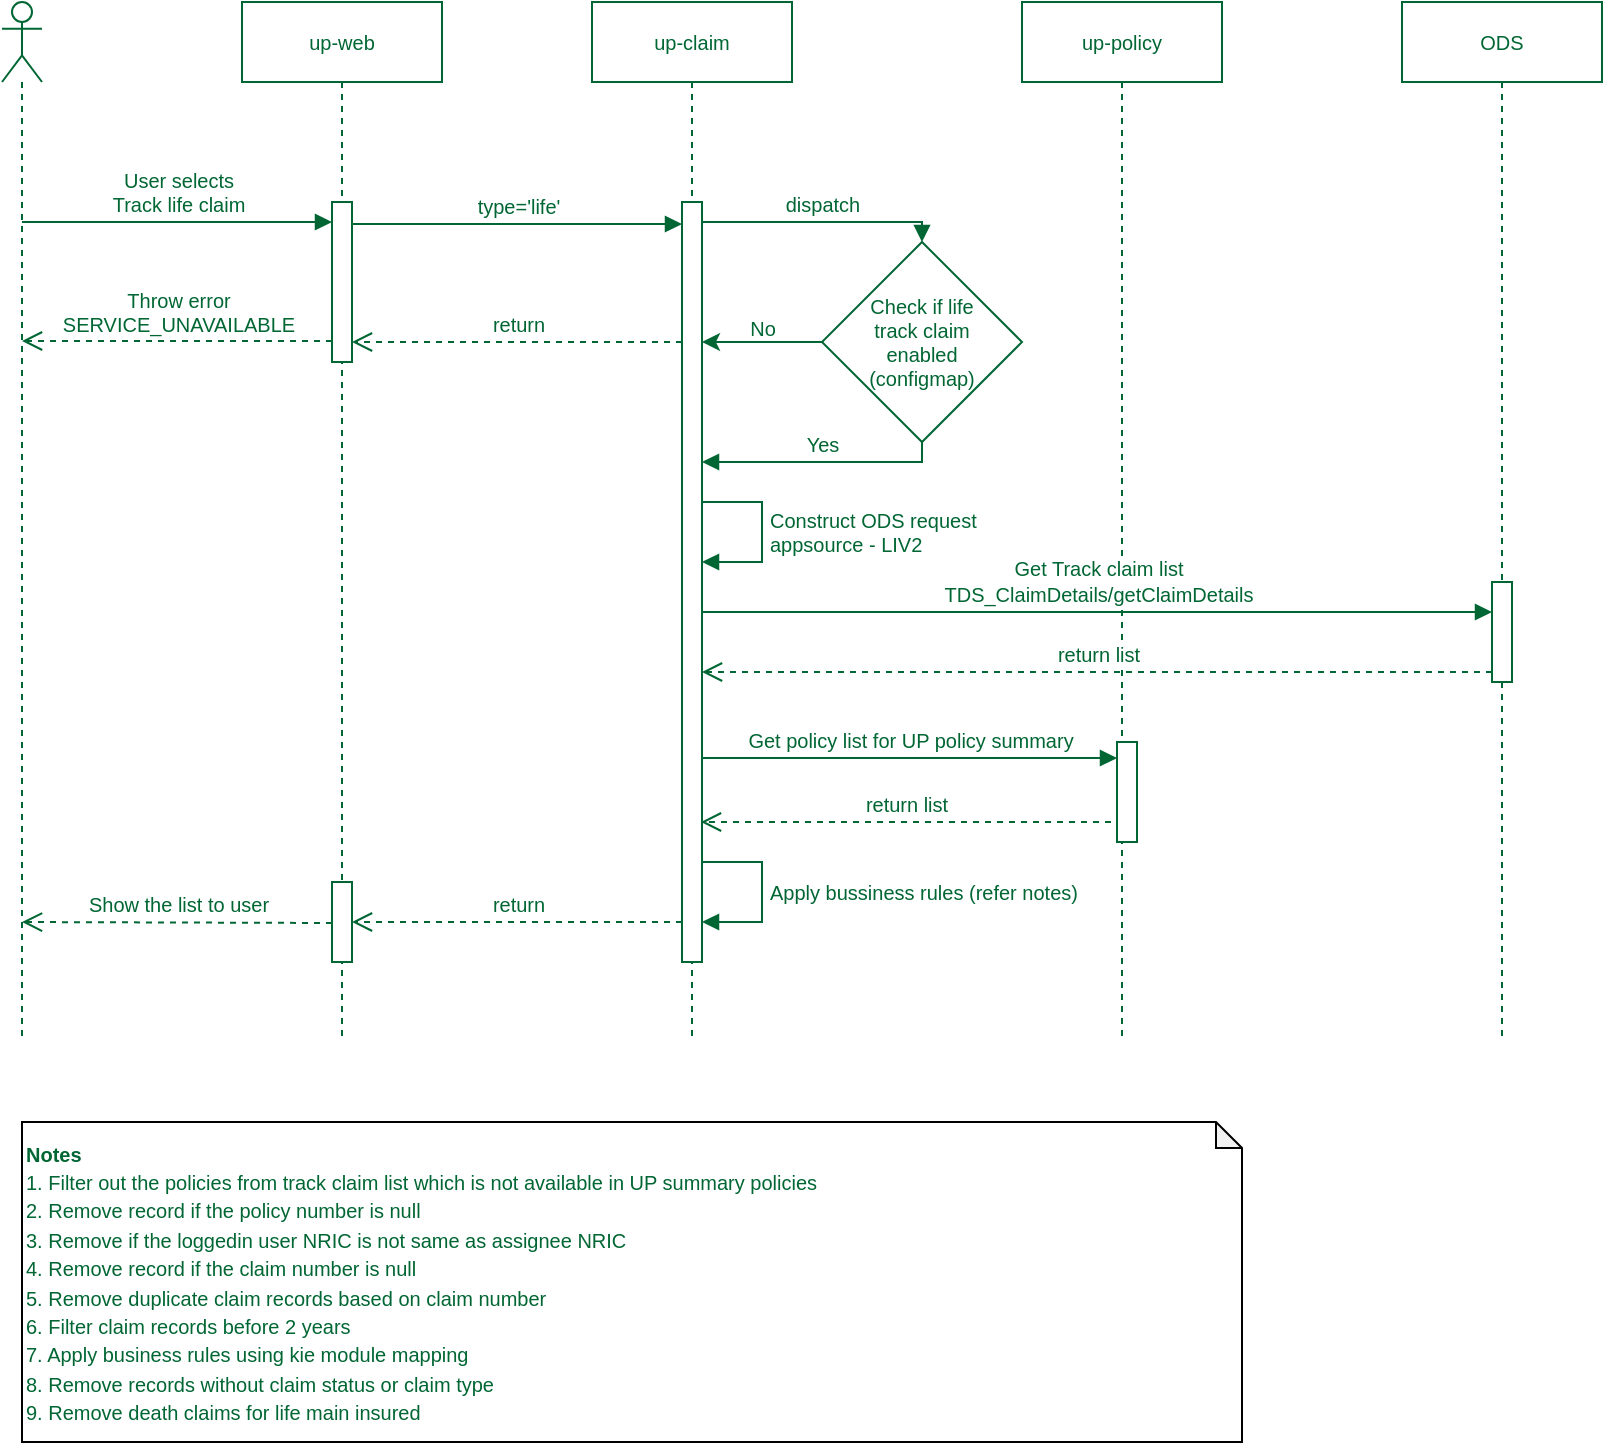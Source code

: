 <mxfile version="23.0.1" type="github" pages="3">
  <diagram name="Life" id="_X6rwnfkPYz05utxLvBB">
    <mxGraphModel dx="1221" dy="620" grid="1" gridSize="10" guides="1" tooltips="1" connect="1" arrows="1" fold="1" page="1" pageScale="1" pageWidth="850" pageHeight="1100" math="0" shadow="0">
      <root>
        <mxCell id="0" />
        <mxCell id="1" parent="0" />
        <mxCell id="Q7teAE-D9YISWqyMQSjv-1" value="" style="shape=umlLifeline;perimeter=lifelinePerimeter;whiteSpace=wrap;html=1;container=1;dropTarget=0;collapsible=0;recursiveResize=0;outlineConnect=0;portConstraint=eastwest;newEdgeStyle={&quot;curved&quot;:0,&quot;rounded&quot;:0};participant=umlActor;strokeColor=#006633;fontColor=#006633;fontSize=10;" parent="1" vertex="1">
          <mxGeometry x="30" y="80" width="20" height="520" as="geometry" />
        </mxCell>
        <mxCell id="Q7teAE-D9YISWqyMQSjv-2" value="up-web" style="shape=umlLifeline;perimeter=lifelinePerimeter;whiteSpace=wrap;html=1;container=1;dropTarget=0;collapsible=0;recursiveResize=0;outlineConnect=0;portConstraint=eastwest;newEdgeStyle={&quot;curved&quot;:0,&quot;rounded&quot;:0};strokeColor=#006633;fontColor=#006633;fontSize=10;" parent="1" vertex="1">
          <mxGeometry x="150" y="80" width="100" height="520" as="geometry" />
        </mxCell>
        <mxCell id="Q7teAE-D9YISWqyMQSjv-3" value="" style="html=1;points=[[0,0,0,0,5],[0,1,0,0,-5],[1,0,0,0,5],[1,1,0,0,-5]];perimeter=orthogonalPerimeter;outlineConnect=0;targetShapes=umlLifeline;portConstraint=eastwest;newEdgeStyle={&quot;curved&quot;:0,&quot;rounded&quot;:0};strokeColor=#006633;fontColor=#006633;fontSize=10;" parent="Q7teAE-D9YISWqyMQSjv-2" vertex="1">
          <mxGeometry x="45" y="100" width="10" height="80" as="geometry" />
        </mxCell>
        <mxCell id="Q7teAE-D9YISWqyMQSjv-26" value="" style="html=1;points=[[0,0,0,0,5],[0,1,0,0,-5],[1,0,0,0,5],[1,1,0,0,-5]];perimeter=orthogonalPerimeter;outlineConnect=0;targetShapes=umlLifeline;portConstraint=eastwest;newEdgeStyle={&quot;curved&quot;:0,&quot;rounded&quot;:0};strokeColor=#006633;fontColor=#006633;fontSize=10;" parent="Q7teAE-D9YISWqyMQSjv-2" vertex="1">
          <mxGeometry x="45" y="440" width="10" height="40" as="geometry" />
        </mxCell>
        <mxCell id="Q7teAE-D9YISWqyMQSjv-4" value="up-claim" style="shape=umlLifeline;perimeter=lifelinePerimeter;whiteSpace=wrap;html=1;container=1;dropTarget=0;collapsible=0;recursiveResize=0;outlineConnect=0;portConstraint=eastwest;newEdgeStyle={&quot;curved&quot;:0,&quot;rounded&quot;:0};strokeColor=#006633;fontColor=#006633;fontSize=10;" parent="1" vertex="1">
          <mxGeometry x="325" y="80" width="100" height="520" as="geometry" />
        </mxCell>
        <mxCell id="Q7teAE-D9YISWqyMQSjv-5" value="" style="html=1;points=[[0,0,0,0,5],[0,1,0,0,-5],[1,0,0,0,5],[1,1,0,0,-5]];perimeter=orthogonalPerimeter;outlineConnect=0;targetShapes=umlLifeline;portConstraint=eastwest;newEdgeStyle={&quot;curved&quot;:0,&quot;rounded&quot;:0};strokeColor=#006633;fontColor=#006633;fontSize=10;" parent="Q7teAE-D9YISWqyMQSjv-4" vertex="1">
          <mxGeometry x="45" y="100" width="10" height="380" as="geometry" />
        </mxCell>
        <mxCell id="Q7teAE-D9YISWqyMQSjv-6" value="up-policy" style="shape=umlLifeline;perimeter=lifelinePerimeter;whiteSpace=wrap;html=1;container=1;dropTarget=0;collapsible=0;recursiveResize=0;outlineConnect=0;portConstraint=eastwest;newEdgeStyle={&quot;curved&quot;:0,&quot;rounded&quot;:0};strokeColor=#006633;fontColor=#006633;fontSize=10;" parent="1" vertex="1">
          <mxGeometry x="540" y="80" width="100" height="520" as="geometry" />
        </mxCell>
        <mxCell id="Q7teAE-D9YISWqyMQSjv-7" value="" style="html=1;points=[[0,0,0,0,5],[0,1,0,0,-5],[1,0,0,0,5],[1,1,0,0,-5]];perimeter=orthogonalPerimeter;outlineConnect=0;targetShapes=umlLifeline;portConstraint=eastwest;newEdgeStyle={&quot;curved&quot;:0,&quot;rounded&quot;:0};fontColor=#006633;strokeColor=#006633;" parent="Q7teAE-D9YISWqyMQSjv-6" vertex="1">
          <mxGeometry x="47.5" y="370" width="10" height="50" as="geometry" />
        </mxCell>
        <mxCell id="Q7teAE-D9YISWqyMQSjv-8" value="ODS" style="shape=umlLifeline;perimeter=lifelinePerimeter;whiteSpace=wrap;html=1;container=1;dropTarget=0;collapsible=0;recursiveResize=0;outlineConnect=0;portConstraint=eastwest;newEdgeStyle={&quot;curved&quot;:0,&quot;rounded&quot;:0};strokeColor=#006633;fontColor=#006633;fontSize=10;" parent="1" vertex="1">
          <mxGeometry x="730" y="80" width="100" height="520" as="geometry" />
        </mxCell>
        <mxCell id="Q7teAE-D9YISWqyMQSjv-9" value="" style="html=1;points=[[0,0,0,0,5],[0,1,0,0,-5],[1,0,0,0,5],[1,1,0,0,-5]];perimeter=orthogonalPerimeter;outlineConnect=0;targetShapes=umlLifeline;portConstraint=eastwest;newEdgeStyle={&quot;curved&quot;:0,&quot;rounded&quot;:0};fontColor=#006633;strokeColor=#006633;" parent="Q7teAE-D9YISWqyMQSjv-8" vertex="1">
          <mxGeometry x="45" y="290" width="10" height="50" as="geometry" />
        </mxCell>
        <mxCell id="Q7teAE-D9YISWqyMQSjv-10" style="rounded=0;orthogonalLoop=1;jettySize=auto;html=1;exitX=0;exitY=0.5;exitDx=0;exitDy=0;exitPerimeter=0;strokeColor=#006633;fontColor=#006633;fontSize=10;" parent="1" source="Q7teAE-D9YISWqyMQSjv-11" target="Q7teAE-D9YISWqyMQSjv-5" edge="1">
          <mxGeometry relative="1" as="geometry" />
        </mxCell>
        <mxCell id="Q7teAE-D9YISWqyMQSjv-11" value="&lt;font style=&quot;font-size: 10px;&quot;&gt;Check if life&lt;br style=&quot;font-size: 10px;&quot;&gt;track claim&lt;br style=&quot;font-size: 10px;&quot;&gt;enabled &lt;br style=&quot;font-size: 10px;&quot;&gt;(configmap)&lt;/font&gt;" style="strokeWidth=1;html=1;shape=mxgraph.flowchart.decision;whiteSpace=wrap;strokeColor=#006633;fontColor=#006633;fontSize=10;" parent="1" vertex="1">
          <mxGeometry x="440" y="200" width="100" height="100" as="geometry" />
        </mxCell>
        <mxCell id="Q7teAE-D9YISWqyMQSjv-12" value="User selects&lt;br style=&quot;font-size: 10px;&quot;&gt;Track life claim" style="html=1;verticalAlign=bottom;endArrow=block;curved=0;rounded=0;strokeColor=#006633;fontColor=#006633;fontSize=10;" parent="1" target="Q7teAE-D9YISWqyMQSjv-3" edge="1">
          <mxGeometry width="80" relative="1" as="geometry">
            <mxPoint x="40" y="190" as="sourcePoint" />
            <mxPoint x="190" y="190" as="targetPoint" />
          </mxGeometry>
        </mxCell>
        <mxCell id="Q7teAE-D9YISWqyMQSjv-13" value="type=&#39;life&#39;" style="html=1;verticalAlign=bottom;endArrow=block;curved=0;rounded=0;entryX=0;entryY=0;entryDx=0;entryDy=5;entryPerimeter=0;strokeColor=#006633;fontColor=#006633;fontSize=10;" parent="1" edge="1">
          <mxGeometry width="80" relative="1" as="geometry">
            <mxPoint x="205" y="191" as="sourcePoint" />
            <mxPoint x="370" y="191" as="targetPoint" />
          </mxGeometry>
        </mxCell>
        <mxCell id="Q7teAE-D9YISWqyMQSjv-14" value="dispatch" style="html=1;verticalAlign=bottom;endArrow=block;rounded=0;entryX=0.5;entryY=0;entryDx=0;entryDy=0;entryPerimeter=0;edgeStyle=orthogonalEdgeStyle;strokeColor=#006633;fontColor=#006633;fontSize=10;" parent="1" source="Q7teAE-D9YISWqyMQSjv-5" target="Q7teAE-D9YISWqyMQSjv-11" edge="1">
          <mxGeometry width="80" relative="1" as="geometry">
            <mxPoint x="380" y="240" as="sourcePoint" />
            <mxPoint x="460" y="240" as="targetPoint" />
            <Array as="points">
              <mxPoint x="490" y="190" />
            </Array>
          </mxGeometry>
        </mxCell>
        <mxCell id="Q7teAE-D9YISWqyMQSjv-15" value="&lt;font style=&quot;font-size: 10px;&quot;&gt;No&lt;/font&gt;" style="text;html=1;align=center;verticalAlign=middle;resizable=0;points=[];autosize=1;strokeColor=none;fillColor=none;fontColor=#006633;fontSize=10;" parent="1" vertex="1">
          <mxGeometry x="390" y="228" width="40" height="30" as="geometry" />
        </mxCell>
        <mxCell id="Q7teAE-D9YISWqyMQSjv-16" value="return" style="html=1;verticalAlign=bottom;endArrow=open;dashed=1;endSize=8;curved=0;rounded=0;strokeColor=#006633;fontColor=#006633;fontSize=10;" parent="1" edge="1">
          <mxGeometry relative="1" as="geometry">
            <mxPoint x="370" y="250" as="sourcePoint" />
            <mxPoint x="205" y="250" as="targetPoint" />
          </mxGeometry>
        </mxCell>
        <mxCell id="Q7teAE-D9YISWqyMQSjv-17" value="&lt;font style=&quot;font-size: 10px;&quot;&gt;Throw error&lt;br style=&quot;font-size: 10px;&quot;&gt;SERVICE_UNAVAILABLE&lt;/font&gt;" style="html=1;verticalAlign=bottom;endArrow=open;dashed=1;endSize=8;curved=0;rounded=0;strokeColor=#006633;fontColor=#006633;fontSize=10;" parent="1" source="Q7teAE-D9YISWqyMQSjv-3" edge="1">
          <mxGeometry relative="1" as="geometry">
            <mxPoint x="170" y="250" as="sourcePoint" />
            <mxPoint x="40" y="249.5" as="targetPoint" />
          </mxGeometry>
        </mxCell>
        <mxCell id="Q7teAE-D9YISWqyMQSjv-18" value="Yes" style="html=1;verticalAlign=bottom;endArrow=block;rounded=0;exitX=0.5;exitY=1;exitDx=0;exitDy=0;exitPerimeter=0;edgeStyle=orthogonalEdgeStyle;strokeColor=#006633;fontColor=#006633;fontSize=10;" parent="1" source="Q7teAE-D9YISWqyMQSjv-11" target="Q7teAE-D9YISWqyMQSjv-5" edge="1">
          <mxGeometry width="80" relative="1" as="geometry">
            <mxPoint x="380" y="340" as="sourcePoint" />
            <mxPoint x="410" y="330" as="targetPoint" />
            <Array as="points">
              <mxPoint x="490" y="310" />
            </Array>
          </mxGeometry>
        </mxCell>
        <mxCell id="Q7teAE-D9YISWqyMQSjv-19" value="&lt;font style=&quot;font-size: 10px;&quot;&gt;Construct ODS request&lt;br style=&quot;font-size: 10px;&quot;&gt;appsource - LIV2&lt;/font&gt;" style="html=1;align=left;spacingLeft=2;endArrow=block;rounded=0;edgeStyle=orthogonalEdgeStyle;curved=0;rounded=0;strokeColor=#006633;fontColor=#006633;fontSize=10;" parent="1" edge="1">
          <mxGeometry relative="1" as="geometry">
            <mxPoint x="380" y="330" as="sourcePoint" />
            <Array as="points">
              <mxPoint x="410" y="330" />
              <mxPoint x="410" y="360" />
            </Array>
            <mxPoint x="380" y="360" as="targetPoint" />
            <mxPoint as="offset" />
          </mxGeometry>
        </mxCell>
        <mxCell id="Q7teAE-D9YISWqyMQSjv-20" value="&lt;font style=&quot;font-size: 10px;&quot;&gt;Get Track claim list&lt;br&gt;TDS_ClaimDetails/getClaimDetails&lt;/font&gt;" style="html=1;verticalAlign=bottom;endArrow=block;curved=0;rounded=0;fontColor=#006633;strokeColor=#006633;" parent="1" target="Q7teAE-D9YISWqyMQSjv-9" edge="1">
          <mxGeometry width="80" relative="1" as="geometry">
            <mxPoint x="380" y="385" as="sourcePoint" />
            <mxPoint x="660" y="385" as="targetPoint" />
          </mxGeometry>
        </mxCell>
        <mxCell id="Q7teAE-D9YISWqyMQSjv-21" value="return list" style="html=1;verticalAlign=bottom;endArrow=open;dashed=1;endSize=8;curved=0;rounded=0;strokeColor=#006633;fontColor=#006633;fontSize=10;" parent="1" edge="1">
          <mxGeometry relative="1" as="geometry">
            <mxPoint x="775" y="415" as="sourcePoint" />
            <mxPoint x="380" y="415" as="targetPoint" />
          </mxGeometry>
        </mxCell>
        <mxCell id="Q7teAE-D9YISWqyMQSjv-22" value="&lt;span style=&quot;font-size: 10px;&quot;&gt;Get policy list for UP policy summary&lt;/span&gt;" style="html=1;verticalAlign=bottom;endArrow=block;curved=0;rounded=0;fontColor=#006633;strokeColor=#006633;" parent="1" edge="1">
          <mxGeometry width="80" relative="1" as="geometry">
            <mxPoint x="380" y="458" as="sourcePoint" />
            <mxPoint x="587.5" y="458" as="targetPoint" />
          </mxGeometry>
        </mxCell>
        <mxCell id="Q7teAE-D9YISWqyMQSjv-23" value="return list" style="html=1;verticalAlign=bottom;endArrow=open;dashed=1;endSize=8;curved=0;rounded=0;strokeColor=#006633;fontColor=#006633;fontSize=10;" parent="1" edge="1">
          <mxGeometry relative="1" as="geometry">
            <mxPoint x="584.5" y="490" as="sourcePoint" />
            <mxPoint x="379.5" y="490" as="targetPoint" />
            <Array as="points">
              <mxPoint x="469.5" y="490" />
            </Array>
          </mxGeometry>
        </mxCell>
        <mxCell id="Q7teAE-D9YISWqyMQSjv-24" value="Apply bussiness rules (refer notes)" style="html=1;align=left;spacingLeft=2;endArrow=block;rounded=0;edgeStyle=orthogonalEdgeStyle;curved=0;rounded=0;strokeColor=#006633;fontColor=#006633;fontSize=10;" parent="1" edge="1">
          <mxGeometry relative="1" as="geometry">
            <mxPoint x="380" y="510" as="sourcePoint" />
            <Array as="points">
              <mxPoint x="410" y="510" />
              <mxPoint x="410" y="540" />
            </Array>
            <mxPoint x="380" y="540" as="targetPoint" />
            <mxPoint as="offset" />
          </mxGeometry>
        </mxCell>
        <mxCell id="Q7teAE-D9YISWqyMQSjv-27" value="return" style="html=1;verticalAlign=bottom;endArrow=open;dashed=1;endSize=8;curved=0;rounded=0;strokeColor=#006633;fontColor=#006633;fontSize=10;" parent="1" edge="1">
          <mxGeometry relative="1" as="geometry">
            <mxPoint x="370" y="540" as="sourcePoint" />
            <mxPoint x="205" y="540" as="targetPoint" />
          </mxGeometry>
        </mxCell>
        <mxCell id="Q7teAE-D9YISWqyMQSjv-28" value="Show the list to user" style="html=1;verticalAlign=bottom;endArrow=open;dashed=1;endSize=8;curved=0;rounded=0;strokeColor=#006633;fontColor=#006633;fontSize=10;" parent="1" edge="1">
          <mxGeometry relative="1" as="geometry">
            <mxPoint x="195" y="540.5" as="sourcePoint" />
            <mxPoint x="40" y="540" as="targetPoint" />
          </mxGeometry>
        </mxCell>
        <mxCell id="iJoRTbEaWis2Fc0Zu0fh-1" value="&lt;font color=&quot;#006633&quot; style=&quot;font-size: 10px;&quot;&gt;&lt;b&gt;Notes&lt;/b&gt;&lt;br&gt;&lt;font style=&quot;font-size: 10px;&quot;&gt;1. Filter out the policies from track claim list whi&lt;span style=&quot;background-color: rgb(255, 255, 255);&quot;&gt;ch is not available in UP summary policies&lt;/span&gt;&lt;br style=&quot;border-color: var(--border-color); background-color: rgb(255, 255, 255);&quot;&gt;&lt;span style=&quot;background-color: rgb(255, 255, 255);&quot;&gt;2. Remove record if the policy number is null&lt;/span&gt;&lt;/font&gt;&lt;br&gt;3. Remove if the loggedin user NRIC is not same as assignee NRIC&lt;br&gt;4.&amp;nbsp;Remove record if the claim number is null&lt;font style=&quot;border-color: var(--border-color); font-size: 10px;&quot;&gt;&lt;br style=&quot;border-color: var(--border-color);&quot;&gt;&lt;/font&gt;&lt;span style=&quot;border-color: var(--border-color);&quot;&gt;5.&amp;nbsp;&lt;/span&gt;Remove duplicate claim records based on claim number&lt;br&gt;6. Filter claim records before 2 years&lt;br&gt;7. Apply business rules using kie module mapping&lt;br&gt;8. Remove records without claim status or claim type&lt;br&gt;9. Remove death claims for life main insured&lt;/font&gt;" style="shape=note;whiteSpace=wrap;html=1;backgroundOutline=1;darkOpacity=0.05;size=13;align=left;" parent="1" vertex="1">
          <mxGeometry x="40" y="640" width="610" height="160" as="geometry" />
        </mxCell>
      </root>
    </mxGraphModel>
  </diagram>
  <diagram id="8N_uJoM2MmvQyvk-WbDq" name="General">
    <mxGraphModel dx="1221" dy="620" grid="1" gridSize="10" guides="1" tooltips="1" connect="1" arrows="1" fold="1" page="1" pageScale="1" pageWidth="850" pageHeight="1100" math="0" shadow="0">
      <root>
        <mxCell id="0" />
        <mxCell id="1" parent="0" />
        <mxCell id="CtyH0Z7-zBbwMvsSsv2w-1" value="" style="shape=umlLifeline;perimeter=lifelinePerimeter;whiteSpace=wrap;html=1;container=1;dropTarget=0;collapsible=0;recursiveResize=0;outlineConnect=0;portConstraint=eastwest;newEdgeStyle={&quot;curved&quot;:0,&quot;rounded&quot;:0};participant=umlActor;strokeColor=#006633;fontColor=#006633;fontSize=10;" parent="1" vertex="1">
          <mxGeometry x="30" y="80" width="20" height="520" as="geometry" />
        </mxCell>
        <mxCell id="CtyH0Z7-zBbwMvsSsv2w-2" value="up-web" style="shape=umlLifeline;perimeter=lifelinePerimeter;whiteSpace=wrap;html=1;container=1;dropTarget=0;collapsible=0;recursiveResize=0;outlineConnect=0;portConstraint=eastwest;newEdgeStyle={&quot;curved&quot;:0,&quot;rounded&quot;:0};strokeColor=#006633;fontColor=#006633;fontSize=10;" parent="1" vertex="1">
          <mxGeometry x="150" y="80" width="100" height="520" as="geometry" />
        </mxCell>
        <mxCell id="CtyH0Z7-zBbwMvsSsv2w-3" value="" style="html=1;points=[[0,0,0,0,5],[0,1,0,0,-5],[1,0,0,0,5],[1,1,0,0,-5]];perimeter=orthogonalPerimeter;outlineConnect=0;targetShapes=umlLifeline;portConstraint=eastwest;newEdgeStyle={&quot;curved&quot;:0,&quot;rounded&quot;:0};strokeColor=#006633;fontColor=#006633;fontSize=10;" parent="CtyH0Z7-zBbwMvsSsv2w-2" vertex="1">
          <mxGeometry x="45" y="100" width="10" height="80" as="geometry" />
        </mxCell>
        <mxCell id="CtyH0Z7-zBbwMvsSsv2w-4" value="" style="html=1;points=[[0,0,0,0,5],[0,1,0,0,-5],[1,0,0,0,5],[1,1,0,0,-5]];perimeter=orthogonalPerimeter;outlineConnect=0;targetShapes=umlLifeline;portConstraint=eastwest;newEdgeStyle={&quot;curved&quot;:0,&quot;rounded&quot;:0};strokeColor=#006633;fontColor=#006633;fontSize=10;" parent="CtyH0Z7-zBbwMvsSsv2w-2" vertex="1">
          <mxGeometry x="45" y="440" width="10" height="40" as="geometry" />
        </mxCell>
        <mxCell id="CtyH0Z7-zBbwMvsSsv2w-5" value="up-claim" style="shape=umlLifeline;perimeter=lifelinePerimeter;whiteSpace=wrap;html=1;container=1;dropTarget=0;collapsible=0;recursiveResize=0;outlineConnect=0;portConstraint=eastwest;newEdgeStyle={&quot;curved&quot;:0,&quot;rounded&quot;:0};strokeColor=#006633;fontColor=#006633;fontSize=10;" parent="1" vertex="1">
          <mxGeometry x="325" y="80" width="100" height="520" as="geometry" />
        </mxCell>
        <mxCell id="CtyH0Z7-zBbwMvsSsv2w-6" value="" style="html=1;points=[[0,0,0,0,5],[0,1,0,0,-5],[1,0,0,0,5],[1,1,0,0,-5]];perimeter=orthogonalPerimeter;outlineConnect=0;targetShapes=umlLifeline;portConstraint=eastwest;newEdgeStyle={&quot;curved&quot;:0,&quot;rounded&quot;:0};strokeColor=#006633;fontColor=#006633;fontSize=10;" parent="CtyH0Z7-zBbwMvsSsv2w-5" vertex="1">
          <mxGeometry x="45" y="100" width="10" height="380" as="geometry" />
        </mxCell>
        <mxCell id="CtyH0Z7-zBbwMvsSsv2w-7" value="up-policy" style="shape=umlLifeline;perimeter=lifelinePerimeter;whiteSpace=wrap;html=1;container=1;dropTarget=0;collapsible=0;recursiveResize=0;outlineConnect=0;portConstraint=eastwest;newEdgeStyle={&quot;curved&quot;:0,&quot;rounded&quot;:0};strokeColor=#006633;fontColor=#006633;fontSize=10;" parent="1" vertex="1">
          <mxGeometry x="540" y="80" width="100" height="520" as="geometry" />
        </mxCell>
        <mxCell id="CtyH0Z7-zBbwMvsSsv2w-8" value="" style="html=1;points=[[0,0,0,0,5],[0,1,0,0,-5],[1,0,0,0,5],[1,1,0,0,-5]];perimeter=orthogonalPerimeter;outlineConnect=0;targetShapes=umlLifeline;portConstraint=eastwest;newEdgeStyle={&quot;curved&quot;:0,&quot;rounded&quot;:0};fontColor=#006633;strokeColor=#006633;" parent="CtyH0Z7-zBbwMvsSsv2w-7" vertex="1">
          <mxGeometry x="47.5" y="370" width="10" height="50" as="geometry" />
        </mxCell>
        <mxCell id="CtyH0Z7-zBbwMvsSsv2w-9" value="ODS" style="shape=umlLifeline;perimeter=lifelinePerimeter;whiteSpace=wrap;html=1;container=1;dropTarget=0;collapsible=0;recursiveResize=0;outlineConnect=0;portConstraint=eastwest;newEdgeStyle={&quot;curved&quot;:0,&quot;rounded&quot;:0};strokeColor=#006633;fontColor=#006633;fontSize=10;" parent="1" vertex="1">
          <mxGeometry x="730" y="80" width="100" height="520" as="geometry" />
        </mxCell>
        <mxCell id="CtyH0Z7-zBbwMvsSsv2w-10" value="" style="html=1;points=[[0,0,0,0,5],[0,1,0,0,-5],[1,0,0,0,5],[1,1,0,0,-5]];perimeter=orthogonalPerimeter;outlineConnect=0;targetShapes=umlLifeline;portConstraint=eastwest;newEdgeStyle={&quot;curved&quot;:0,&quot;rounded&quot;:0};fontColor=#006633;strokeColor=#006633;" parent="CtyH0Z7-zBbwMvsSsv2w-9" vertex="1">
          <mxGeometry x="45" y="290" width="10" height="50" as="geometry" />
        </mxCell>
        <mxCell id="CtyH0Z7-zBbwMvsSsv2w-11" style="rounded=0;orthogonalLoop=1;jettySize=auto;html=1;exitX=0;exitY=0.5;exitDx=0;exitDy=0;exitPerimeter=0;strokeColor=#006633;fontColor=#006633;fontSize=10;" parent="1" source="CtyH0Z7-zBbwMvsSsv2w-12" target="CtyH0Z7-zBbwMvsSsv2w-6" edge="1">
          <mxGeometry relative="1" as="geometry" />
        </mxCell>
        <mxCell id="CtyH0Z7-zBbwMvsSsv2w-12" value="&lt;font style=&quot;font-size: 10px;&quot;&gt;Check if life&lt;br style=&quot;font-size: 10px;&quot;&gt;track claim&lt;br style=&quot;font-size: 10px;&quot;&gt;enabled &lt;br style=&quot;font-size: 10px;&quot;&gt;(configmap)&lt;/font&gt;" style="strokeWidth=1;html=1;shape=mxgraph.flowchart.decision;whiteSpace=wrap;strokeColor=#006633;fontColor=#006633;fontSize=10;" parent="1" vertex="1">
          <mxGeometry x="440" y="200" width="100" height="100" as="geometry" />
        </mxCell>
        <mxCell id="CtyH0Z7-zBbwMvsSsv2w-13" value="User selects&lt;br style=&quot;font-size: 10px;&quot;&gt;Track life claim" style="html=1;verticalAlign=bottom;endArrow=block;curved=0;rounded=0;strokeColor=#006633;fontColor=#006633;fontSize=10;" parent="1" target="CtyH0Z7-zBbwMvsSsv2w-3" edge="1">
          <mxGeometry width="80" relative="1" as="geometry">
            <mxPoint x="40" y="190" as="sourcePoint" />
            <mxPoint x="190" y="190" as="targetPoint" />
          </mxGeometry>
        </mxCell>
        <mxCell id="CtyH0Z7-zBbwMvsSsv2w-14" value="type=&#39;general&#39;" style="html=1;verticalAlign=bottom;endArrow=block;curved=0;rounded=0;entryX=0;entryY=0;entryDx=0;entryDy=5;entryPerimeter=0;strokeColor=#006633;fontColor=#006633;fontSize=10;" parent="1" edge="1">
          <mxGeometry width="80" relative="1" as="geometry">
            <mxPoint x="205" y="191" as="sourcePoint" />
            <mxPoint x="370" y="191" as="targetPoint" />
          </mxGeometry>
        </mxCell>
        <mxCell id="CtyH0Z7-zBbwMvsSsv2w-15" value="dispatch" style="html=1;verticalAlign=bottom;endArrow=block;rounded=0;entryX=0.5;entryY=0;entryDx=0;entryDy=0;entryPerimeter=0;edgeStyle=orthogonalEdgeStyle;strokeColor=#006633;fontColor=#006633;fontSize=10;" parent="1" source="CtyH0Z7-zBbwMvsSsv2w-6" target="CtyH0Z7-zBbwMvsSsv2w-12" edge="1">
          <mxGeometry width="80" relative="1" as="geometry">
            <mxPoint x="380" y="240" as="sourcePoint" />
            <mxPoint x="460" y="240" as="targetPoint" />
            <Array as="points">
              <mxPoint x="490" y="190" />
            </Array>
          </mxGeometry>
        </mxCell>
        <mxCell id="CtyH0Z7-zBbwMvsSsv2w-16" value="&lt;font style=&quot;font-size: 10px;&quot;&gt;No&lt;/font&gt;" style="text;html=1;align=center;verticalAlign=middle;resizable=0;points=[];autosize=1;strokeColor=none;fillColor=none;fontColor=#006633;fontSize=10;" parent="1" vertex="1">
          <mxGeometry x="390" y="228" width="40" height="30" as="geometry" />
        </mxCell>
        <mxCell id="CtyH0Z7-zBbwMvsSsv2w-17" value="return" style="html=1;verticalAlign=bottom;endArrow=open;dashed=1;endSize=8;curved=0;rounded=0;strokeColor=#006633;fontColor=#006633;fontSize=10;" parent="1" edge="1">
          <mxGeometry relative="1" as="geometry">
            <mxPoint x="370" y="250" as="sourcePoint" />
            <mxPoint x="205" y="250" as="targetPoint" />
          </mxGeometry>
        </mxCell>
        <mxCell id="CtyH0Z7-zBbwMvsSsv2w-18" value="&lt;font style=&quot;font-size: 10px;&quot;&gt;Throw error&lt;br style=&quot;font-size: 10px;&quot;&gt;SERVICE_UNAVAILABLE&lt;/font&gt;" style="html=1;verticalAlign=bottom;endArrow=open;dashed=1;endSize=8;curved=0;rounded=0;strokeColor=#006633;fontColor=#006633;fontSize=10;" parent="1" source="CtyH0Z7-zBbwMvsSsv2w-3" edge="1">
          <mxGeometry relative="1" as="geometry">
            <mxPoint x="170" y="250" as="sourcePoint" />
            <mxPoint x="40" y="249.5" as="targetPoint" />
          </mxGeometry>
        </mxCell>
        <mxCell id="CtyH0Z7-zBbwMvsSsv2w-19" value="Yes" style="html=1;verticalAlign=bottom;endArrow=block;rounded=0;exitX=0.5;exitY=1;exitDx=0;exitDy=0;exitPerimeter=0;edgeStyle=orthogonalEdgeStyle;strokeColor=#006633;fontColor=#006633;fontSize=10;" parent="1" source="CtyH0Z7-zBbwMvsSsv2w-12" target="CtyH0Z7-zBbwMvsSsv2w-6" edge="1">
          <mxGeometry width="80" relative="1" as="geometry">
            <mxPoint x="380" y="340" as="sourcePoint" />
            <mxPoint x="410" y="330" as="targetPoint" />
            <Array as="points">
              <mxPoint x="490" y="310" />
            </Array>
          </mxGeometry>
        </mxCell>
        <mxCell id="CtyH0Z7-zBbwMvsSsv2w-20" value="&lt;font style=&quot;font-size: 10px;&quot;&gt;Construct ODS request&lt;br style=&quot;font-size: 10px;&quot;&gt;appsource - GIV3&lt;/font&gt;" style="html=1;align=left;spacingLeft=2;endArrow=block;rounded=0;edgeStyle=orthogonalEdgeStyle;curved=0;rounded=0;strokeColor=#006633;fontColor=#006633;fontSize=10;" parent="1" edge="1">
          <mxGeometry relative="1" as="geometry">
            <mxPoint x="380" y="330" as="sourcePoint" />
            <Array as="points">
              <mxPoint x="410" y="330" />
              <mxPoint x="410" y="360" />
            </Array>
            <mxPoint x="380" y="360" as="targetPoint" />
            <mxPoint as="offset" />
          </mxGeometry>
        </mxCell>
        <mxCell id="CtyH0Z7-zBbwMvsSsv2w-21" value="&lt;font style=&quot;font-size: 10px;&quot;&gt;Get Track claim list&lt;br&gt;TDS_ClaimDetails/getClaimDetails&lt;/font&gt;" style="html=1;verticalAlign=bottom;endArrow=block;curved=0;rounded=0;fontColor=#006633;strokeColor=#006633;" parent="1" target="CtyH0Z7-zBbwMvsSsv2w-10" edge="1">
          <mxGeometry width="80" relative="1" as="geometry">
            <mxPoint x="380" y="385" as="sourcePoint" />
            <mxPoint x="660" y="385" as="targetPoint" />
          </mxGeometry>
        </mxCell>
        <mxCell id="CtyH0Z7-zBbwMvsSsv2w-22" value="return list" style="html=1;verticalAlign=bottom;endArrow=open;dashed=1;endSize=8;curved=0;rounded=0;strokeColor=#006633;fontColor=#006633;fontSize=10;" parent="1" edge="1">
          <mxGeometry relative="1" as="geometry">
            <mxPoint x="775" y="415" as="sourcePoint" />
            <mxPoint x="380" y="415" as="targetPoint" />
          </mxGeometry>
        </mxCell>
        <mxCell id="CtyH0Z7-zBbwMvsSsv2w-23" value="&lt;span style=&quot;font-size: 10px;&quot;&gt;Get policy list for UP policy summary&lt;/span&gt;" style="html=1;verticalAlign=bottom;endArrow=block;curved=0;rounded=0;fontColor=#006633;strokeColor=#006633;" parent="1" edge="1">
          <mxGeometry width="80" relative="1" as="geometry">
            <mxPoint x="380" y="458" as="sourcePoint" />
            <mxPoint x="587.5" y="458" as="targetPoint" />
          </mxGeometry>
        </mxCell>
        <mxCell id="CtyH0Z7-zBbwMvsSsv2w-24" value="return list" style="html=1;verticalAlign=bottom;endArrow=open;dashed=1;endSize=8;curved=0;rounded=0;strokeColor=#006633;fontColor=#006633;fontSize=10;" parent="1" edge="1">
          <mxGeometry relative="1" as="geometry">
            <mxPoint x="584.5" y="490" as="sourcePoint" />
            <mxPoint x="379.5" y="490" as="targetPoint" />
            <Array as="points">
              <mxPoint x="469.5" y="490" />
            </Array>
          </mxGeometry>
        </mxCell>
        <mxCell id="CtyH0Z7-zBbwMvsSsv2w-25" value="Apply bussiness rules (refer notes)" style="html=1;align=left;spacingLeft=2;endArrow=block;rounded=0;edgeStyle=orthogonalEdgeStyle;curved=0;rounded=0;strokeColor=#006633;fontColor=#006633;fontSize=10;" parent="1" edge="1">
          <mxGeometry relative="1" as="geometry">
            <mxPoint x="380" y="510" as="sourcePoint" />
            <Array as="points">
              <mxPoint x="410" y="510" />
              <mxPoint x="410" y="540" />
            </Array>
            <mxPoint x="380" y="540" as="targetPoint" />
            <mxPoint as="offset" />
          </mxGeometry>
        </mxCell>
        <mxCell id="CtyH0Z7-zBbwMvsSsv2w-26" value="return" style="html=1;verticalAlign=bottom;endArrow=open;dashed=1;endSize=8;curved=0;rounded=0;strokeColor=#006633;fontColor=#006633;fontSize=10;" parent="1" edge="1">
          <mxGeometry relative="1" as="geometry">
            <mxPoint x="370" y="540" as="sourcePoint" />
            <mxPoint x="205" y="540" as="targetPoint" />
          </mxGeometry>
        </mxCell>
        <mxCell id="CtyH0Z7-zBbwMvsSsv2w-27" value="Show the list to user" style="html=1;verticalAlign=bottom;endArrow=open;dashed=1;endSize=8;curved=0;rounded=0;strokeColor=#006633;fontColor=#006633;fontSize=10;" parent="1" edge="1">
          <mxGeometry relative="1" as="geometry">
            <mxPoint x="195" y="540.5" as="sourcePoint" />
            <mxPoint x="40" y="540" as="targetPoint" />
          </mxGeometry>
        </mxCell>
        <mxCell id="jFHBjRemzUzcukiHst8b-1" value="&lt;font color=&quot;#006633&quot; style=&quot;font-size: 10px;&quot;&gt;&lt;b style=&quot;font-size: 10px;&quot;&gt;Notes&lt;/b&gt;&lt;br&gt;&lt;font style=&quot;font-size: 10px;&quot;&gt;1. Filter out the policies from track claim list whi&lt;span style=&quot;background-color: rgb(255, 255, 255);&quot;&gt;ch is not available in UP summary policies&lt;/span&gt;&lt;br style=&quot;border-color: var(--border-color); background-color: rgb(255, 255, 255);&quot;&gt;&lt;span style=&quot;background-color: rgb(255, 255, 255);&quot;&gt;2. Remove record if the policy number is null&lt;/span&gt;&lt;/font&gt;&lt;br&gt;&lt;span style=&quot;font-size: 10px;&quot;&gt;3. Remove if the loggedin user NRIC is not same as assignee NRIC&lt;/span&gt;&lt;br&gt;&lt;span style=&quot;font-size: 10px;&quot;&gt;4. Remove the record is the product code is not in configured list&lt;/span&gt;&lt;br&gt;&lt;span style=&quot;font-size: 10px;&quot;&gt;&amp;nbsp; &amp;nbsp; GPT,GTA,GTX,GTT,GTB,GBM,GPZ,GPX,GAP,GBP,GDS,GPA,GPB,GPD,GPF,GPN,GPS,GRS,GSC,GSD,GSE,GAL&lt;/span&gt;&lt;br&gt;&lt;span style=&quot;font-size: 10px;&quot;&gt;5.&amp;nbsp;Remove record if the claim number is null&lt;/span&gt;&lt;font style=&quot;font-size: 10px; border-color: var(--border-color);&quot;&gt;&lt;br style=&quot;border-color: var(--border-color);&quot;&gt;&lt;/font&gt;&lt;span style=&quot;font-size: 10px; border-color: var(--border-color);&quot;&gt;6.&amp;nbsp;&lt;/span&gt;&lt;span style=&quot;font-size: 10px;&quot;&gt;Remove duplicate claim records based on claim number&lt;/span&gt;&lt;br&gt;&lt;span style=&quot;font-size: 10px;&quot;&gt;7. Filter claim records before 2 years&lt;/span&gt;&lt;br&gt;&lt;span style=&quot;font-size: 10px;&quot;&gt;8. Apply business rules using kie module mapping&lt;/span&gt;&lt;br&gt;&lt;span style=&quot;font-size: 10px;&quot;&gt;9. Remove records without claim status or claim type&lt;br&gt;&lt;/span&gt;&lt;/font&gt;&lt;font color=&quot;#006633&quot; style=&quot;font-size: 10px;&quot;&gt;&lt;br&gt;&lt;/font&gt;" style="shape=note;whiteSpace=wrap;html=1;backgroundOutline=1;darkOpacity=0.05;size=13;align=left;" parent="1" vertex="1">
          <mxGeometry x="30" y="620" width="610" height="210" as="geometry" />
        </mxCell>
      </root>
    </mxGraphModel>
  </diagram>
  <diagram id="5jDQuaecKKbdXZPYLtb-" name="Health">
    <mxGraphModel dx="1221" dy="620" grid="1" gridSize="10" guides="1" tooltips="1" connect="1" arrows="1" fold="1" page="1" pageScale="1" pageWidth="850" pageHeight="1100" math="0" shadow="0">
      <root>
        <mxCell id="0" />
        <mxCell id="1" parent="0" />
        <mxCell id="C1-M-zkBFhUl1Ug4vUHW-1" value="" style="shape=umlLifeline;perimeter=lifelinePerimeter;whiteSpace=wrap;html=1;container=1;dropTarget=0;collapsible=0;recursiveResize=0;outlineConnect=0;portConstraint=eastwest;newEdgeStyle={&quot;curved&quot;:0,&quot;rounded&quot;:0};participant=umlActor;strokeColor=#006633;fontColor=#006633;fontSize=10;" parent="1" vertex="1">
          <mxGeometry x="30" y="80" width="20" height="520" as="geometry" />
        </mxCell>
        <mxCell id="C1-M-zkBFhUl1Ug4vUHW-2" value="up-web" style="shape=umlLifeline;perimeter=lifelinePerimeter;whiteSpace=wrap;html=1;container=1;dropTarget=0;collapsible=0;recursiveResize=0;outlineConnect=0;portConstraint=eastwest;newEdgeStyle={&quot;curved&quot;:0,&quot;rounded&quot;:0};strokeColor=#006633;fontColor=#006633;fontSize=10;" parent="1" vertex="1">
          <mxGeometry x="150" y="80" width="100" height="520" as="geometry" />
        </mxCell>
        <mxCell id="C1-M-zkBFhUl1Ug4vUHW-3" value="" style="html=1;points=[[0,0,0,0,5],[0,1,0,0,-5],[1,0,0,0,5],[1,1,0,0,-5]];perimeter=orthogonalPerimeter;outlineConnect=0;targetShapes=umlLifeline;portConstraint=eastwest;newEdgeStyle={&quot;curved&quot;:0,&quot;rounded&quot;:0};strokeColor=#006633;fontColor=#006633;fontSize=10;" parent="C1-M-zkBFhUl1Ug4vUHW-2" vertex="1">
          <mxGeometry x="45" y="100" width="10" height="80" as="geometry" />
        </mxCell>
        <mxCell id="C1-M-zkBFhUl1Ug4vUHW-4" value="" style="html=1;points=[[0,0,0,0,5],[0,1,0,0,-5],[1,0,0,0,5],[1,1,0,0,-5]];perimeter=orthogonalPerimeter;outlineConnect=0;targetShapes=umlLifeline;portConstraint=eastwest;newEdgeStyle={&quot;curved&quot;:0,&quot;rounded&quot;:0};strokeColor=#006633;fontColor=#006633;fontSize=10;" parent="C1-M-zkBFhUl1Ug4vUHW-2" vertex="1">
          <mxGeometry x="45" y="440" width="10" height="40" as="geometry" />
        </mxCell>
        <mxCell id="C1-M-zkBFhUl1Ug4vUHW-5" value="up-claim" style="shape=umlLifeline;perimeter=lifelinePerimeter;whiteSpace=wrap;html=1;container=1;dropTarget=0;collapsible=0;recursiveResize=0;outlineConnect=0;portConstraint=eastwest;newEdgeStyle={&quot;curved&quot;:0,&quot;rounded&quot;:0};strokeColor=#006633;fontColor=#006633;fontSize=10;" parent="1" vertex="1">
          <mxGeometry x="325" y="80" width="100" height="520" as="geometry" />
        </mxCell>
        <mxCell id="C1-M-zkBFhUl1Ug4vUHW-6" value="" style="html=1;points=[[0,0,0,0,5],[0,1,0,0,-5],[1,0,0,0,5],[1,1,0,0,-5]];perimeter=orthogonalPerimeter;outlineConnect=0;targetShapes=umlLifeline;portConstraint=eastwest;newEdgeStyle={&quot;curved&quot;:0,&quot;rounded&quot;:0};strokeColor=#006633;fontColor=#006633;fontSize=10;" parent="C1-M-zkBFhUl1Ug4vUHW-5" vertex="1">
          <mxGeometry x="45" y="100" width="10" height="380" as="geometry" />
        </mxCell>
        <mxCell id="C1-M-zkBFhUl1Ug4vUHW-7" value="up-policy" style="shape=umlLifeline;perimeter=lifelinePerimeter;whiteSpace=wrap;html=1;container=1;dropTarget=0;collapsible=0;recursiveResize=0;outlineConnect=0;portConstraint=eastwest;newEdgeStyle={&quot;curved&quot;:0,&quot;rounded&quot;:0};strokeColor=#006633;fontColor=#006633;fontSize=10;" parent="1" vertex="1">
          <mxGeometry x="540" y="80" width="100" height="520" as="geometry" />
        </mxCell>
        <mxCell id="C1-M-zkBFhUl1Ug4vUHW-8" value="" style="html=1;points=[[0,0,0,0,5],[0,1,0,0,-5],[1,0,0,0,5],[1,1,0,0,-5]];perimeter=orthogonalPerimeter;outlineConnect=0;targetShapes=umlLifeline;portConstraint=eastwest;newEdgeStyle={&quot;curved&quot;:0,&quot;rounded&quot;:0};fontColor=#006633;strokeColor=#006633;" parent="C1-M-zkBFhUl1Ug4vUHW-7" vertex="1">
          <mxGeometry x="47.5" y="370" width="10" height="50" as="geometry" />
        </mxCell>
        <mxCell id="C1-M-zkBFhUl1Ug4vUHW-9" value="ODS" style="shape=umlLifeline;perimeter=lifelinePerimeter;whiteSpace=wrap;html=1;container=1;dropTarget=0;collapsible=0;recursiveResize=0;outlineConnect=0;portConstraint=eastwest;newEdgeStyle={&quot;curved&quot;:0,&quot;rounded&quot;:0};strokeColor=#006633;fontColor=#006633;fontSize=10;" parent="1" vertex="1">
          <mxGeometry x="730" y="80" width="100" height="520" as="geometry" />
        </mxCell>
        <mxCell id="C1-M-zkBFhUl1Ug4vUHW-10" value="" style="html=1;points=[[0,0,0,0,5],[0,1,0,0,-5],[1,0,0,0,5],[1,1,0,0,-5]];perimeter=orthogonalPerimeter;outlineConnect=0;targetShapes=umlLifeline;portConstraint=eastwest;newEdgeStyle={&quot;curved&quot;:0,&quot;rounded&quot;:0};fontColor=#006633;strokeColor=#006633;" parent="C1-M-zkBFhUl1Ug4vUHW-9" vertex="1">
          <mxGeometry x="45" y="290" width="10" height="50" as="geometry" />
        </mxCell>
        <mxCell id="C1-M-zkBFhUl1Ug4vUHW-11" style="rounded=0;orthogonalLoop=1;jettySize=auto;html=1;exitX=0;exitY=0.5;exitDx=0;exitDy=0;exitPerimeter=0;strokeColor=#006633;fontColor=#006633;fontSize=10;" parent="1" source="C1-M-zkBFhUl1Ug4vUHW-12" target="C1-M-zkBFhUl1Ug4vUHW-6" edge="1">
          <mxGeometry relative="1" as="geometry" />
        </mxCell>
        <mxCell id="C1-M-zkBFhUl1Ug4vUHW-12" value="&lt;font style=&quot;font-size: 10px;&quot;&gt;Check if health&lt;br style=&quot;font-size: 10px;&quot;&gt;track claim&lt;br style=&quot;font-size: 10px;&quot;&gt;enabled &lt;br style=&quot;font-size: 10px;&quot;&gt;(configmap)&lt;/font&gt;" style="strokeWidth=1;html=1;shape=mxgraph.flowchart.decision;whiteSpace=wrap;strokeColor=#006633;fontColor=#006633;fontSize=10;" parent="1" vertex="1">
          <mxGeometry x="440" y="200" width="110" height="100" as="geometry" />
        </mxCell>
        <mxCell id="C1-M-zkBFhUl1Ug4vUHW-13" value="User selects&lt;br style=&quot;font-size: 10px;&quot;&gt;Track life claim" style="html=1;verticalAlign=bottom;endArrow=block;curved=0;rounded=0;strokeColor=#006633;fontColor=#006633;fontSize=10;" parent="1" target="C1-M-zkBFhUl1Ug4vUHW-3" edge="1">
          <mxGeometry width="80" relative="1" as="geometry">
            <mxPoint x="40" y="190" as="sourcePoint" />
            <mxPoint x="190" y="190" as="targetPoint" />
          </mxGeometry>
        </mxCell>
        <mxCell id="C1-M-zkBFhUl1Ug4vUHW-14" value="type=&#39;health&#39;" style="html=1;verticalAlign=bottom;endArrow=block;curved=0;rounded=0;entryX=0;entryY=0;entryDx=0;entryDy=5;entryPerimeter=0;strokeColor=#006633;fontColor=#006633;fontSize=10;" parent="1" edge="1">
          <mxGeometry width="80" relative="1" as="geometry">
            <mxPoint x="205" y="191" as="sourcePoint" />
            <mxPoint x="370" y="191" as="targetPoint" />
          </mxGeometry>
        </mxCell>
        <mxCell id="C1-M-zkBFhUl1Ug4vUHW-15" value="dispatch" style="html=1;verticalAlign=bottom;endArrow=block;rounded=0;entryX=0.5;entryY=0;entryDx=0;entryDy=0;entryPerimeter=0;strokeColor=#006633;fontColor=#006633;fontSize=10;edgeStyle=orthogonalEdgeStyle;" parent="1" source="C1-M-zkBFhUl1Ug4vUHW-6" target="C1-M-zkBFhUl1Ug4vUHW-12" edge="1">
          <mxGeometry width="80" relative="1" as="geometry">
            <mxPoint x="380" y="240" as="sourcePoint" />
            <mxPoint x="460" y="240" as="targetPoint" />
            <Array as="points">
              <mxPoint x="495" y="190" />
            </Array>
          </mxGeometry>
        </mxCell>
        <mxCell id="C1-M-zkBFhUl1Ug4vUHW-16" value="&lt;font style=&quot;font-size: 10px;&quot;&gt;No&lt;/font&gt;" style="text;html=1;align=center;verticalAlign=middle;resizable=0;points=[];autosize=1;strokeColor=none;fillColor=none;fontColor=#006633;fontSize=10;" parent="1" vertex="1">
          <mxGeometry x="390" y="228" width="40" height="30" as="geometry" />
        </mxCell>
        <mxCell id="C1-M-zkBFhUl1Ug4vUHW-17" value="return" style="html=1;verticalAlign=bottom;endArrow=open;dashed=1;endSize=8;curved=0;rounded=0;strokeColor=#006633;fontColor=#006633;fontSize=10;" parent="1" edge="1">
          <mxGeometry relative="1" as="geometry">
            <mxPoint x="370" y="250" as="sourcePoint" />
            <mxPoint x="205" y="250" as="targetPoint" />
          </mxGeometry>
        </mxCell>
        <mxCell id="C1-M-zkBFhUl1Ug4vUHW-18" value="&lt;font style=&quot;font-size: 10px;&quot;&gt;Throw error&lt;br style=&quot;font-size: 10px;&quot;&gt;SERVICE_UNAVAILABLE&lt;/font&gt;" style="html=1;verticalAlign=bottom;endArrow=open;dashed=1;endSize=8;curved=0;rounded=0;strokeColor=#006633;fontColor=#006633;fontSize=10;" parent="1" source="C1-M-zkBFhUl1Ug4vUHW-3" edge="1">
          <mxGeometry relative="1" as="geometry">
            <mxPoint x="170" y="250" as="sourcePoint" />
            <mxPoint x="40" y="249.5" as="targetPoint" />
          </mxGeometry>
        </mxCell>
        <mxCell id="C1-M-zkBFhUl1Ug4vUHW-19" value="Yes" style="html=1;verticalAlign=bottom;endArrow=block;rounded=0;exitX=0.5;exitY=1;exitDx=0;exitDy=0;exitPerimeter=0;strokeColor=#006633;fontColor=#006633;fontSize=10;edgeStyle=orthogonalEdgeStyle;" parent="1" source="C1-M-zkBFhUl1Ug4vUHW-12" target="C1-M-zkBFhUl1Ug4vUHW-6" edge="1">
          <mxGeometry width="80" relative="1" as="geometry">
            <mxPoint x="380" y="340" as="sourcePoint" />
            <mxPoint x="410" y="330" as="targetPoint" />
            <Array as="points">
              <mxPoint x="495" y="310" />
            </Array>
          </mxGeometry>
        </mxCell>
        <mxCell id="C1-M-zkBFhUl1Ug4vUHW-20" value="&lt;font style=&quot;font-size: 10px;&quot;&gt;Construct ODS request&lt;br style=&quot;font-size: 10px;&quot;&gt;appsource - WBIS&lt;/font&gt;" style="html=1;align=left;spacingLeft=2;endArrow=block;rounded=0;edgeStyle=orthogonalEdgeStyle;curved=0;rounded=0;strokeColor=#006633;fontColor=#006633;fontSize=10;" parent="1" edge="1">
          <mxGeometry relative="1" as="geometry">
            <mxPoint x="380" y="330" as="sourcePoint" />
            <Array as="points">
              <mxPoint x="410" y="330" />
              <mxPoint x="410" y="360" />
            </Array>
            <mxPoint x="380" y="360" as="targetPoint" />
            <mxPoint as="offset" />
          </mxGeometry>
        </mxCell>
        <mxCell id="C1-M-zkBFhUl1Ug4vUHW-21" value="&lt;font style=&quot;font-size: 10px;&quot;&gt;Get Track claim list&lt;br&gt;TDS_ClaimDetails/getClaimDetails&lt;/font&gt;" style="html=1;verticalAlign=bottom;endArrow=block;curved=0;rounded=0;fontColor=#006633;strokeColor=#006633;" parent="1" target="C1-M-zkBFhUl1Ug4vUHW-10" edge="1">
          <mxGeometry width="80" relative="1" as="geometry">
            <mxPoint x="380" y="385" as="sourcePoint" />
            <mxPoint x="660" y="385" as="targetPoint" />
          </mxGeometry>
        </mxCell>
        <mxCell id="C1-M-zkBFhUl1Ug4vUHW-22" value="return list" style="html=1;verticalAlign=bottom;endArrow=open;dashed=1;endSize=8;curved=0;rounded=0;strokeColor=#006633;fontColor=#006633;fontSize=10;" parent="1" edge="1">
          <mxGeometry relative="1" as="geometry">
            <mxPoint x="775" y="415" as="sourcePoint" />
            <mxPoint x="380" y="415" as="targetPoint" />
          </mxGeometry>
        </mxCell>
        <mxCell id="C1-M-zkBFhUl1Ug4vUHW-23" value="&lt;span style=&quot;font-size: 10px;&quot;&gt;Get policy list for UP policy summary&lt;/span&gt;" style="html=1;verticalAlign=bottom;endArrow=block;curved=0;rounded=0;fontColor=#006633;strokeColor=#006633;" parent="1" edge="1">
          <mxGeometry width="80" relative="1" as="geometry">
            <mxPoint x="380" y="458" as="sourcePoint" />
            <mxPoint x="587.5" y="458" as="targetPoint" />
          </mxGeometry>
        </mxCell>
        <mxCell id="C1-M-zkBFhUl1Ug4vUHW-24" value="return list" style="html=1;verticalAlign=bottom;endArrow=open;dashed=1;endSize=8;curved=0;rounded=0;strokeColor=#006633;fontColor=#006633;fontSize=10;" parent="1" edge="1">
          <mxGeometry relative="1" as="geometry">
            <mxPoint x="584.5" y="490" as="sourcePoint" />
            <mxPoint x="379.5" y="490" as="targetPoint" />
            <Array as="points">
              <mxPoint x="469.5" y="490" />
            </Array>
          </mxGeometry>
        </mxCell>
        <mxCell id="C1-M-zkBFhUl1Ug4vUHW-25" value="Apply bussiness rules (refer notes)" style="html=1;align=left;spacingLeft=2;endArrow=block;rounded=0;edgeStyle=orthogonalEdgeStyle;curved=0;rounded=0;strokeColor=#006633;fontColor=#006633;fontSize=10;" parent="1" edge="1">
          <mxGeometry relative="1" as="geometry">
            <mxPoint x="380" y="510" as="sourcePoint" />
            <Array as="points">
              <mxPoint x="410" y="510" />
              <mxPoint x="410" y="540" />
            </Array>
            <mxPoint x="380" y="540" as="targetPoint" />
            <mxPoint as="offset" />
          </mxGeometry>
        </mxCell>
        <mxCell id="C1-M-zkBFhUl1Ug4vUHW-26" value="return" style="html=1;verticalAlign=bottom;endArrow=open;dashed=1;endSize=8;curved=0;rounded=0;strokeColor=#006633;fontColor=#006633;fontSize=10;" parent="1" edge="1">
          <mxGeometry relative="1" as="geometry">
            <mxPoint x="370" y="540" as="sourcePoint" />
            <mxPoint x="205" y="540" as="targetPoint" />
          </mxGeometry>
        </mxCell>
        <mxCell id="C1-M-zkBFhUl1Ug4vUHW-27" value="Show the list to user" style="html=1;verticalAlign=bottom;endArrow=open;dashed=1;endSize=8;curved=0;rounded=0;strokeColor=#006633;fontColor=#006633;fontSize=10;" parent="1" edge="1">
          <mxGeometry relative="1" as="geometry">
            <mxPoint x="195" y="540.5" as="sourcePoint" />
            <mxPoint x="40" y="540" as="targetPoint" />
          </mxGeometry>
        </mxCell>
        <mxCell id="ASzVxIYolpsivAjxUv4B-1" value="&lt;font color=&quot;#006633&quot; style=&quot;font-size: 10px;&quot;&gt;&lt;b&gt;Notes&lt;/b&gt;&lt;br&gt;&lt;font style=&quot;font-size: 10px;&quot;&gt;1. Filter out the policies from track claim list whi&lt;span style=&quot;background-color: rgb(255, 255, 255);&quot;&gt;ch is not available in UP summary policies&lt;/span&gt;&lt;br style=&quot;border-color: var(--border-color); background-color: rgb(255, 255, 255);&quot;&gt;&lt;span style=&quot;background-color: rgb(255, 255, 255);&quot;&gt;2. Remove record if the policy number is null&lt;/span&gt;&lt;/font&gt;&lt;br&gt;3. Remove if the loggedin user NRIC is not same as assignee NRIC&lt;font style=&quot;border-color: var(--border-color); font-size: 10px;&quot;&gt;&lt;br style=&quot;border-color: var(--border-color);&quot;&gt;&lt;/font&gt;&lt;span style=&quot;border-color: var(--border-color);&quot;&gt;4.&amp;nbsp;&lt;/span&gt;Remove duplicate claim records based on claim number&lt;br&gt;5. Filter claim records before 2 years&lt;br&gt;6. Apply business rules using kie module mapping&lt;br&gt;7. Remove records without claim status or claim type&lt;br&gt;&lt;br&gt;&lt;/font&gt;" style="shape=note;whiteSpace=wrap;html=1;backgroundOutline=1;darkOpacity=0.05;size=13;align=left;" parent="1" vertex="1">
          <mxGeometry x="40" y="640" width="610" height="160" as="geometry" />
        </mxCell>
      </root>
    </mxGraphModel>
  </diagram>
</mxfile>
